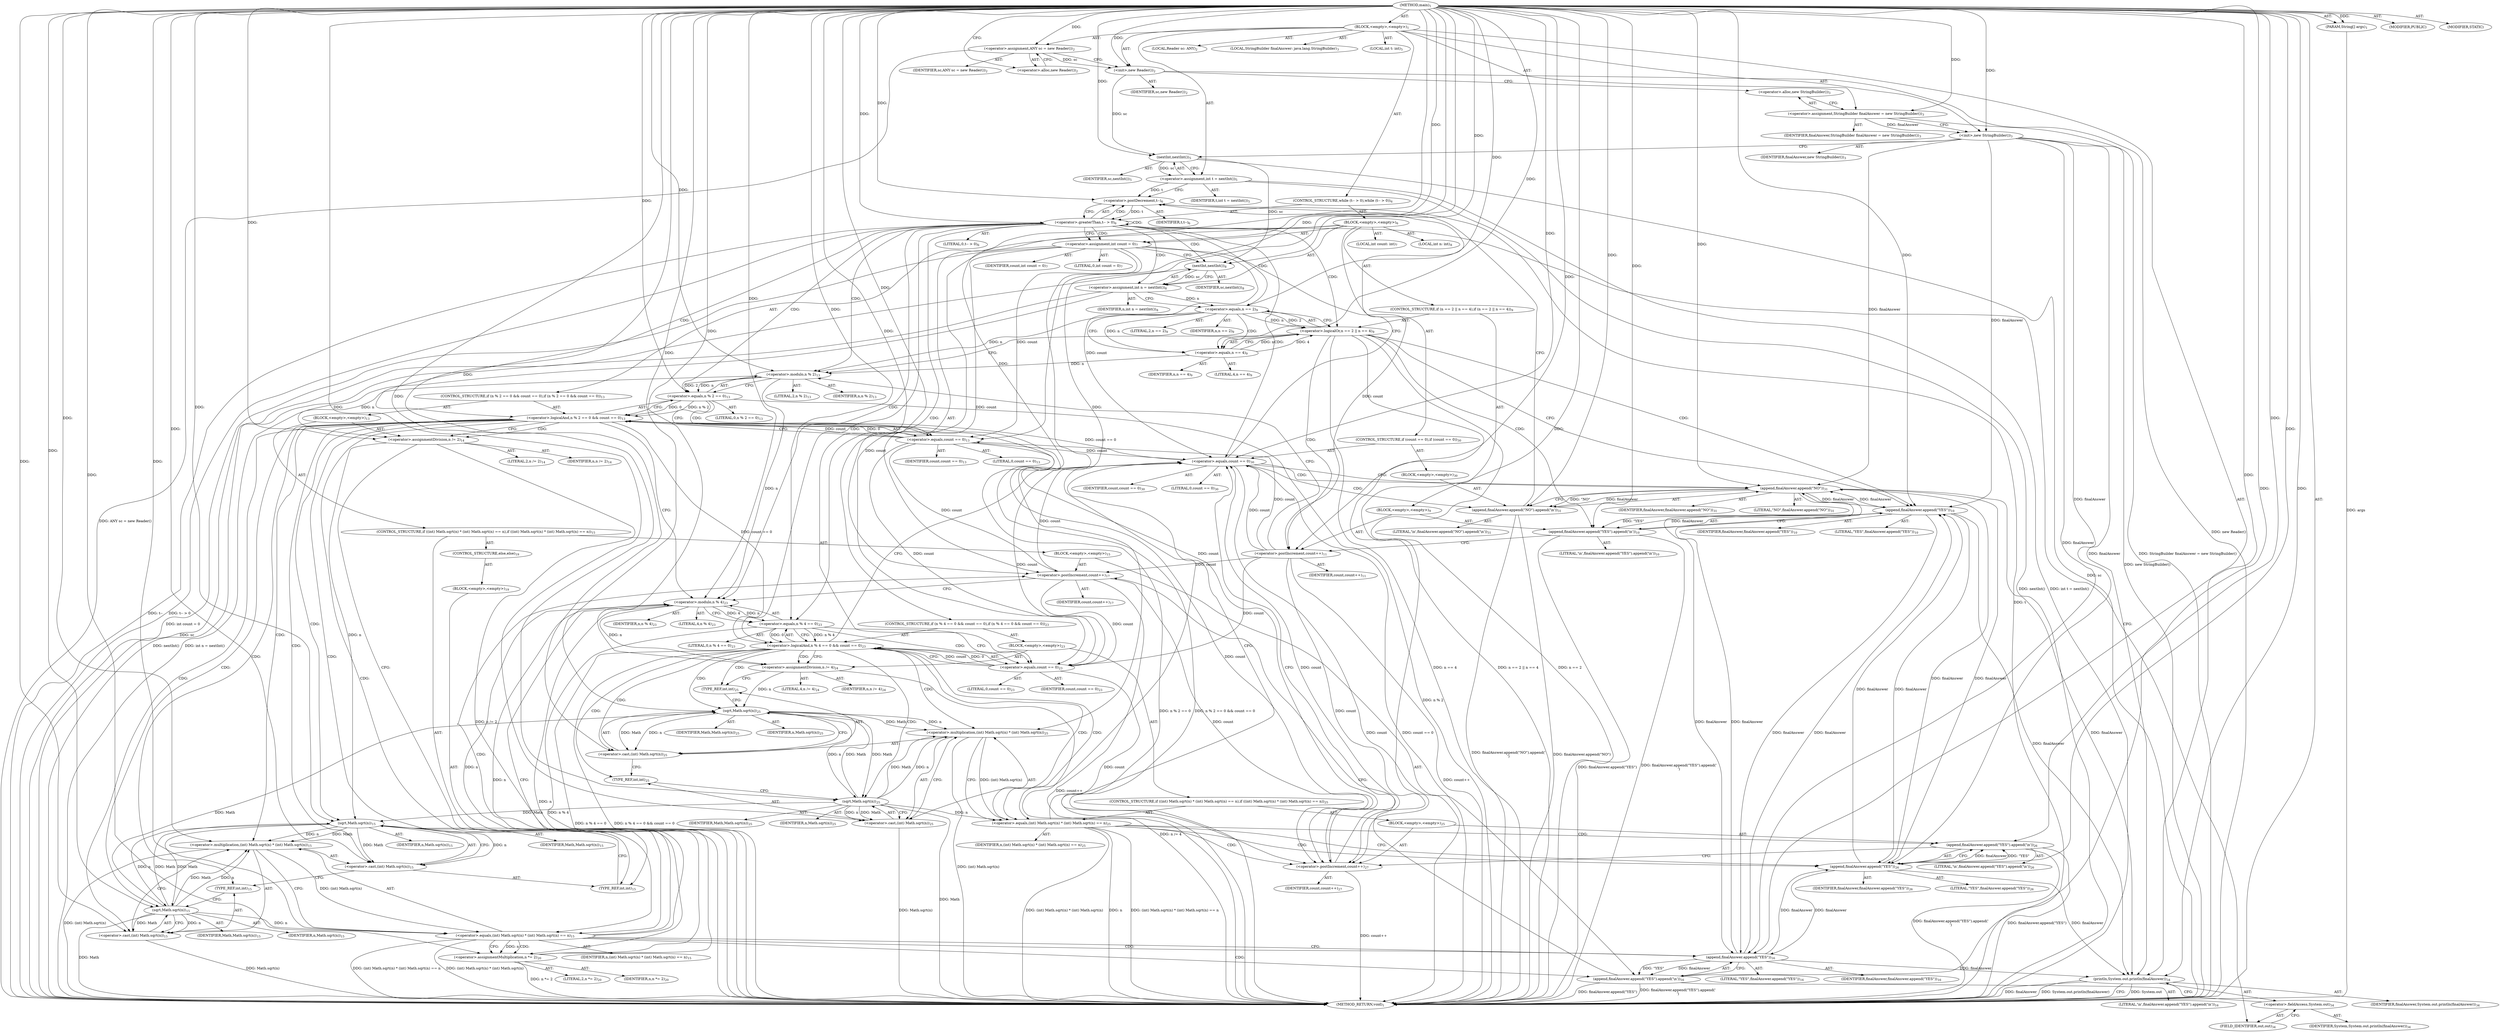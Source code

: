 digraph "main" {  
"21" [label = <(METHOD,main)<SUB>1</SUB>> ]
"22" [label = <(PARAM,String[] args)<SUB>1</SUB>> ]
"23" [label = <(BLOCK,&lt;empty&gt;,&lt;empty&gt;)<SUB>1</SUB>> ]
"4" [label = <(LOCAL,Reader sc: ANY)<SUB>2</SUB>> ]
"24" [label = <(&lt;operator&gt;.assignment,ANY sc = new Reader())<SUB>2</SUB>> ]
"25" [label = <(IDENTIFIER,sc,ANY sc = new Reader())<SUB>2</SUB>> ]
"26" [label = <(&lt;operator&gt;.alloc,new Reader())<SUB>2</SUB>> ]
"27" [label = <(&lt;init&gt;,new Reader())<SUB>2</SUB>> ]
"3" [label = <(IDENTIFIER,sc,new Reader())<SUB>2</SUB>> ]
"6" [label = <(LOCAL,StringBuilder finalAnswer: java.lang.StringBuilder)<SUB>3</SUB>> ]
"28" [label = <(&lt;operator&gt;.assignment,StringBuilder finalAnswer = new StringBuilder())<SUB>3</SUB>> ]
"29" [label = <(IDENTIFIER,finalAnswer,StringBuilder finalAnswer = new StringBuilder())<SUB>3</SUB>> ]
"30" [label = <(&lt;operator&gt;.alloc,new StringBuilder())<SUB>3</SUB>> ]
"31" [label = <(&lt;init&gt;,new StringBuilder())<SUB>3</SUB>> ]
"5" [label = <(IDENTIFIER,finalAnswer,new StringBuilder())<SUB>3</SUB>> ]
"32" [label = <(LOCAL,int t: int)<SUB>5</SUB>> ]
"33" [label = <(&lt;operator&gt;.assignment,int t = nextInt())<SUB>5</SUB>> ]
"34" [label = <(IDENTIFIER,t,int t = nextInt())<SUB>5</SUB>> ]
"35" [label = <(nextInt,nextInt())<SUB>5</SUB>> ]
"36" [label = <(IDENTIFIER,sc,nextInt())<SUB>5</SUB>> ]
"37" [label = <(CONTROL_STRUCTURE,while (t-- &gt; 0),while (t-- &gt; 0))<SUB>6</SUB>> ]
"38" [label = <(&lt;operator&gt;.greaterThan,t-- &gt; 0)<SUB>6</SUB>> ]
"39" [label = <(&lt;operator&gt;.postDecrement,t--)<SUB>6</SUB>> ]
"40" [label = <(IDENTIFIER,t,t--)<SUB>6</SUB>> ]
"41" [label = <(LITERAL,0,t-- &gt; 0)<SUB>6</SUB>> ]
"42" [label = <(BLOCK,&lt;empty&gt;,&lt;empty&gt;)<SUB>6</SUB>> ]
"43" [label = <(LOCAL,int count: int)<SUB>7</SUB>> ]
"44" [label = <(&lt;operator&gt;.assignment,int count = 0)<SUB>7</SUB>> ]
"45" [label = <(IDENTIFIER,count,int count = 0)<SUB>7</SUB>> ]
"46" [label = <(LITERAL,0,int count = 0)<SUB>7</SUB>> ]
"47" [label = <(LOCAL,int n: int)<SUB>8</SUB>> ]
"48" [label = <(&lt;operator&gt;.assignment,int n = nextInt())<SUB>8</SUB>> ]
"49" [label = <(IDENTIFIER,n,int n = nextInt())<SUB>8</SUB>> ]
"50" [label = <(nextInt,nextInt())<SUB>8</SUB>> ]
"51" [label = <(IDENTIFIER,sc,nextInt())<SUB>8</SUB>> ]
"52" [label = <(CONTROL_STRUCTURE,if (n == 2 || n == 4),if (n == 2 || n == 4))<SUB>9</SUB>> ]
"53" [label = <(&lt;operator&gt;.logicalOr,n == 2 || n == 4)<SUB>9</SUB>> ]
"54" [label = <(&lt;operator&gt;.equals,n == 2)<SUB>9</SUB>> ]
"55" [label = <(IDENTIFIER,n,n == 2)<SUB>9</SUB>> ]
"56" [label = <(LITERAL,2,n == 2)<SUB>9</SUB>> ]
"57" [label = <(&lt;operator&gt;.equals,n == 4)<SUB>9</SUB>> ]
"58" [label = <(IDENTIFIER,n,n == 4)<SUB>9</SUB>> ]
"59" [label = <(LITERAL,4,n == 4)<SUB>9</SUB>> ]
"60" [label = <(BLOCK,&lt;empty&gt;,&lt;empty&gt;)<SUB>9</SUB>> ]
"61" [label = <(append,finalAnswer.append(&quot;YES&quot;).append('\n'))<SUB>10</SUB>> ]
"62" [label = <(append,finalAnswer.append(&quot;YES&quot;))<SUB>10</SUB>> ]
"63" [label = <(IDENTIFIER,finalAnswer,finalAnswer.append(&quot;YES&quot;))<SUB>10</SUB>> ]
"64" [label = <(LITERAL,&quot;YES&quot;,finalAnswer.append(&quot;YES&quot;))<SUB>10</SUB>> ]
"65" [label = <(LITERAL,'\n',finalAnswer.append(&quot;YES&quot;).append('\n'))<SUB>10</SUB>> ]
"66" [label = <(&lt;operator&gt;.postIncrement,count++)<SUB>11</SUB>> ]
"67" [label = <(IDENTIFIER,count,count++)<SUB>11</SUB>> ]
"68" [label = <(CONTROL_STRUCTURE,if (n % 2 == 0 &amp;&amp; count == 0),if (n % 2 == 0 &amp;&amp; count == 0))<SUB>13</SUB>> ]
"69" [label = <(&lt;operator&gt;.logicalAnd,n % 2 == 0 &amp;&amp; count == 0)<SUB>13</SUB>> ]
"70" [label = <(&lt;operator&gt;.equals,n % 2 == 0)<SUB>13</SUB>> ]
"71" [label = <(&lt;operator&gt;.modulo,n % 2)<SUB>13</SUB>> ]
"72" [label = <(IDENTIFIER,n,n % 2)<SUB>13</SUB>> ]
"73" [label = <(LITERAL,2,n % 2)<SUB>13</SUB>> ]
"74" [label = <(LITERAL,0,n % 2 == 0)<SUB>13</SUB>> ]
"75" [label = <(&lt;operator&gt;.equals,count == 0)<SUB>13</SUB>> ]
"76" [label = <(IDENTIFIER,count,count == 0)<SUB>13</SUB>> ]
"77" [label = <(LITERAL,0,count == 0)<SUB>13</SUB>> ]
"78" [label = <(BLOCK,&lt;empty&gt;,&lt;empty&gt;)<SUB>13</SUB>> ]
"79" [label = <(&lt;operator&gt;.assignmentDivision,n /= 2)<SUB>14</SUB>> ]
"80" [label = <(IDENTIFIER,n,n /= 2)<SUB>14</SUB>> ]
"81" [label = <(LITERAL,2,n /= 2)<SUB>14</SUB>> ]
"82" [label = <(CONTROL_STRUCTURE,if ((int) Math.sqrt(n) * (int) Math.sqrt(n) == n),if ((int) Math.sqrt(n) * (int) Math.sqrt(n) == n))<SUB>15</SUB>> ]
"83" [label = <(&lt;operator&gt;.equals,(int) Math.sqrt(n) * (int) Math.sqrt(n) == n)<SUB>15</SUB>> ]
"84" [label = <(&lt;operator&gt;.multiplication,(int) Math.sqrt(n) * (int) Math.sqrt(n))<SUB>15</SUB>> ]
"85" [label = <(&lt;operator&gt;.cast,(int) Math.sqrt(n))<SUB>15</SUB>> ]
"86" [label = <(TYPE_REF,int,int)<SUB>15</SUB>> ]
"87" [label = <(sqrt,Math.sqrt(n))<SUB>15</SUB>> ]
"88" [label = <(IDENTIFIER,Math,Math.sqrt(n))<SUB>15</SUB>> ]
"89" [label = <(IDENTIFIER,n,Math.sqrt(n))<SUB>15</SUB>> ]
"90" [label = <(&lt;operator&gt;.cast,(int) Math.sqrt(n))<SUB>15</SUB>> ]
"91" [label = <(TYPE_REF,int,int)<SUB>15</SUB>> ]
"92" [label = <(sqrt,Math.sqrt(n))<SUB>15</SUB>> ]
"93" [label = <(IDENTIFIER,Math,Math.sqrt(n))<SUB>15</SUB>> ]
"94" [label = <(IDENTIFIER,n,Math.sqrt(n))<SUB>15</SUB>> ]
"95" [label = <(IDENTIFIER,n,(int) Math.sqrt(n) * (int) Math.sqrt(n) == n)<SUB>15</SUB>> ]
"96" [label = <(BLOCK,&lt;empty&gt;,&lt;empty&gt;)<SUB>15</SUB>> ]
"97" [label = <(append,finalAnswer.append(&quot;YES&quot;).append('\n'))<SUB>16</SUB>> ]
"98" [label = <(append,finalAnswer.append(&quot;YES&quot;))<SUB>16</SUB>> ]
"99" [label = <(IDENTIFIER,finalAnswer,finalAnswer.append(&quot;YES&quot;))<SUB>16</SUB>> ]
"100" [label = <(LITERAL,&quot;YES&quot;,finalAnswer.append(&quot;YES&quot;))<SUB>16</SUB>> ]
"101" [label = <(LITERAL,'\n',finalAnswer.append(&quot;YES&quot;).append('\n'))<SUB>16</SUB>> ]
"102" [label = <(&lt;operator&gt;.postIncrement,count++)<SUB>17</SUB>> ]
"103" [label = <(IDENTIFIER,count,count++)<SUB>17</SUB>> ]
"104" [label = <(CONTROL_STRUCTURE,else,else)<SUB>19</SUB>> ]
"105" [label = <(BLOCK,&lt;empty&gt;,&lt;empty&gt;)<SUB>19</SUB>> ]
"106" [label = <(&lt;operator&gt;.assignmentMultiplication,n *= 2)<SUB>20</SUB>> ]
"107" [label = <(IDENTIFIER,n,n *= 2)<SUB>20</SUB>> ]
"108" [label = <(LITERAL,2,n *= 2)<SUB>20</SUB>> ]
"109" [label = <(CONTROL_STRUCTURE,if (n % 4 == 0 &amp;&amp; count == 0),if (n % 4 == 0 &amp;&amp; count == 0))<SUB>23</SUB>> ]
"110" [label = <(&lt;operator&gt;.logicalAnd,n % 4 == 0 &amp;&amp; count == 0)<SUB>23</SUB>> ]
"111" [label = <(&lt;operator&gt;.equals,n % 4 == 0)<SUB>23</SUB>> ]
"112" [label = <(&lt;operator&gt;.modulo,n % 4)<SUB>23</SUB>> ]
"113" [label = <(IDENTIFIER,n,n % 4)<SUB>23</SUB>> ]
"114" [label = <(LITERAL,4,n % 4)<SUB>23</SUB>> ]
"115" [label = <(LITERAL,0,n % 4 == 0)<SUB>23</SUB>> ]
"116" [label = <(&lt;operator&gt;.equals,count == 0)<SUB>23</SUB>> ]
"117" [label = <(IDENTIFIER,count,count == 0)<SUB>23</SUB>> ]
"118" [label = <(LITERAL,0,count == 0)<SUB>23</SUB>> ]
"119" [label = <(BLOCK,&lt;empty&gt;,&lt;empty&gt;)<SUB>23</SUB>> ]
"120" [label = <(&lt;operator&gt;.assignmentDivision,n /= 4)<SUB>24</SUB>> ]
"121" [label = <(IDENTIFIER,n,n /= 4)<SUB>24</SUB>> ]
"122" [label = <(LITERAL,4,n /= 4)<SUB>24</SUB>> ]
"123" [label = <(CONTROL_STRUCTURE,if ((int) Math.sqrt(n) * (int) Math.sqrt(n) == n),if ((int) Math.sqrt(n) * (int) Math.sqrt(n) == n))<SUB>25</SUB>> ]
"124" [label = <(&lt;operator&gt;.equals,(int) Math.sqrt(n) * (int) Math.sqrt(n) == n)<SUB>25</SUB>> ]
"125" [label = <(&lt;operator&gt;.multiplication,(int) Math.sqrt(n) * (int) Math.sqrt(n))<SUB>25</SUB>> ]
"126" [label = <(&lt;operator&gt;.cast,(int) Math.sqrt(n))<SUB>25</SUB>> ]
"127" [label = <(TYPE_REF,int,int)<SUB>25</SUB>> ]
"128" [label = <(sqrt,Math.sqrt(n))<SUB>25</SUB>> ]
"129" [label = <(IDENTIFIER,Math,Math.sqrt(n))<SUB>25</SUB>> ]
"130" [label = <(IDENTIFIER,n,Math.sqrt(n))<SUB>25</SUB>> ]
"131" [label = <(&lt;operator&gt;.cast,(int) Math.sqrt(n))<SUB>25</SUB>> ]
"132" [label = <(TYPE_REF,int,int)<SUB>25</SUB>> ]
"133" [label = <(sqrt,Math.sqrt(n))<SUB>25</SUB>> ]
"134" [label = <(IDENTIFIER,Math,Math.sqrt(n))<SUB>25</SUB>> ]
"135" [label = <(IDENTIFIER,n,Math.sqrt(n))<SUB>25</SUB>> ]
"136" [label = <(IDENTIFIER,n,(int) Math.sqrt(n) * (int) Math.sqrt(n) == n)<SUB>25</SUB>> ]
"137" [label = <(BLOCK,&lt;empty&gt;,&lt;empty&gt;)<SUB>25</SUB>> ]
"138" [label = <(append,finalAnswer.append(&quot;YES&quot;).append('\n'))<SUB>26</SUB>> ]
"139" [label = <(append,finalAnswer.append(&quot;YES&quot;))<SUB>26</SUB>> ]
"140" [label = <(IDENTIFIER,finalAnswer,finalAnswer.append(&quot;YES&quot;))<SUB>26</SUB>> ]
"141" [label = <(LITERAL,&quot;YES&quot;,finalAnswer.append(&quot;YES&quot;))<SUB>26</SUB>> ]
"142" [label = <(LITERAL,'\n',finalAnswer.append(&quot;YES&quot;).append('\n'))<SUB>26</SUB>> ]
"143" [label = <(&lt;operator&gt;.postIncrement,count++)<SUB>27</SUB>> ]
"144" [label = <(IDENTIFIER,count,count++)<SUB>27</SUB>> ]
"145" [label = <(CONTROL_STRUCTURE,if (count == 0),if (count == 0))<SUB>30</SUB>> ]
"146" [label = <(&lt;operator&gt;.equals,count == 0)<SUB>30</SUB>> ]
"147" [label = <(IDENTIFIER,count,count == 0)<SUB>30</SUB>> ]
"148" [label = <(LITERAL,0,count == 0)<SUB>30</SUB>> ]
"149" [label = <(BLOCK,&lt;empty&gt;,&lt;empty&gt;)<SUB>30</SUB>> ]
"150" [label = <(append,finalAnswer.append(&quot;NO&quot;).append('\n'))<SUB>31</SUB>> ]
"151" [label = <(append,finalAnswer.append(&quot;NO&quot;))<SUB>31</SUB>> ]
"152" [label = <(IDENTIFIER,finalAnswer,finalAnswer.append(&quot;NO&quot;))<SUB>31</SUB>> ]
"153" [label = <(LITERAL,&quot;NO&quot;,finalAnswer.append(&quot;NO&quot;))<SUB>31</SUB>> ]
"154" [label = <(LITERAL,'\n',finalAnswer.append(&quot;NO&quot;).append('\n'))<SUB>31</SUB>> ]
"155" [label = <(println,System.out.println(finalAnswer))<SUB>34</SUB>> ]
"156" [label = <(&lt;operator&gt;.fieldAccess,System.out)<SUB>34</SUB>> ]
"157" [label = <(IDENTIFIER,System,System.out.println(finalAnswer))<SUB>34</SUB>> ]
"158" [label = <(FIELD_IDENTIFIER,out,out)<SUB>34</SUB>> ]
"159" [label = <(IDENTIFIER,finalAnswer,System.out.println(finalAnswer))<SUB>34</SUB>> ]
"160" [label = <(MODIFIER,PUBLIC)> ]
"161" [label = <(MODIFIER,STATIC)> ]
"162" [label = <(METHOD_RETURN,void)<SUB>1</SUB>> ]
  "21" -> "22"  [ label = "AST: "] 
  "21" -> "23"  [ label = "AST: "] 
  "21" -> "160"  [ label = "AST: "] 
  "21" -> "161"  [ label = "AST: "] 
  "21" -> "162"  [ label = "AST: "] 
  "23" -> "4"  [ label = "AST: "] 
  "23" -> "24"  [ label = "AST: "] 
  "23" -> "27"  [ label = "AST: "] 
  "23" -> "6"  [ label = "AST: "] 
  "23" -> "28"  [ label = "AST: "] 
  "23" -> "31"  [ label = "AST: "] 
  "23" -> "32"  [ label = "AST: "] 
  "23" -> "33"  [ label = "AST: "] 
  "23" -> "37"  [ label = "AST: "] 
  "23" -> "155"  [ label = "AST: "] 
  "24" -> "25"  [ label = "AST: "] 
  "24" -> "26"  [ label = "AST: "] 
  "27" -> "3"  [ label = "AST: "] 
  "28" -> "29"  [ label = "AST: "] 
  "28" -> "30"  [ label = "AST: "] 
  "31" -> "5"  [ label = "AST: "] 
  "33" -> "34"  [ label = "AST: "] 
  "33" -> "35"  [ label = "AST: "] 
  "35" -> "36"  [ label = "AST: "] 
  "37" -> "38"  [ label = "AST: "] 
  "37" -> "42"  [ label = "AST: "] 
  "38" -> "39"  [ label = "AST: "] 
  "38" -> "41"  [ label = "AST: "] 
  "39" -> "40"  [ label = "AST: "] 
  "42" -> "43"  [ label = "AST: "] 
  "42" -> "44"  [ label = "AST: "] 
  "42" -> "47"  [ label = "AST: "] 
  "42" -> "48"  [ label = "AST: "] 
  "42" -> "52"  [ label = "AST: "] 
  "42" -> "68"  [ label = "AST: "] 
  "42" -> "109"  [ label = "AST: "] 
  "42" -> "145"  [ label = "AST: "] 
  "44" -> "45"  [ label = "AST: "] 
  "44" -> "46"  [ label = "AST: "] 
  "48" -> "49"  [ label = "AST: "] 
  "48" -> "50"  [ label = "AST: "] 
  "50" -> "51"  [ label = "AST: "] 
  "52" -> "53"  [ label = "AST: "] 
  "52" -> "60"  [ label = "AST: "] 
  "53" -> "54"  [ label = "AST: "] 
  "53" -> "57"  [ label = "AST: "] 
  "54" -> "55"  [ label = "AST: "] 
  "54" -> "56"  [ label = "AST: "] 
  "57" -> "58"  [ label = "AST: "] 
  "57" -> "59"  [ label = "AST: "] 
  "60" -> "61"  [ label = "AST: "] 
  "60" -> "66"  [ label = "AST: "] 
  "61" -> "62"  [ label = "AST: "] 
  "61" -> "65"  [ label = "AST: "] 
  "62" -> "63"  [ label = "AST: "] 
  "62" -> "64"  [ label = "AST: "] 
  "66" -> "67"  [ label = "AST: "] 
  "68" -> "69"  [ label = "AST: "] 
  "68" -> "78"  [ label = "AST: "] 
  "69" -> "70"  [ label = "AST: "] 
  "69" -> "75"  [ label = "AST: "] 
  "70" -> "71"  [ label = "AST: "] 
  "70" -> "74"  [ label = "AST: "] 
  "71" -> "72"  [ label = "AST: "] 
  "71" -> "73"  [ label = "AST: "] 
  "75" -> "76"  [ label = "AST: "] 
  "75" -> "77"  [ label = "AST: "] 
  "78" -> "79"  [ label = "AST: "] 
  "78" -> "82"  [ label = "AST: "] 
  "79" -> "80"  [ label = "AST: "] 
  "79" -> "81"  [ label = "AST: "] 
  "82" -> "83"  [ label = "AST: "] 
  "82" -> "96"  [ label = "AST: "] 
  "82" -> "104"  [ label = "AST: "] 
  "83" -> "84"  [ label = "AST: "] 
  "83" -> "95"  [ label = "AST: "] 
  "84" -> "85"  [ label = "AST: "] 
  "84" -> "90"  [ label = "AST: "] 
  "85" -> "86"  [ label = "AST: "] 
  "85" -> "87"  [ label = "AST: "] 
  "87" -> "88"  [ label = "AST: "] 
  "87" -> "89"  [ label = "AST: "] 
  "90" -> "91"  [ label = "AST: "] 
  "90" -> "92"  [ label = "AST: "] 
  "92" -> "93"  [ label = "AST: "] 
  "92" -> "94"  [ label = "AST: "] 
  "96" -> "97"  [ label = "AST: "] 
  "96" -> "102"  [ label = "AST: "] 
  "97" -> "98"  [ label = "AST: "] 
  "97" -> "101"  [ label = "AST: "] 
  "98" -> "99"  [ label = "AST: "] 
  "98" -> "100"  [ label = "AST: "] 
  "102" -> "103"  [ label = "AST: "] 
  "104" -> "105"  [ label = "AST: "] 
  "105" -> "106"  [ label = "AST: "] 
  "106" -> "107"  [ label = "AST: "] 
  "106" -> "108"  [ label = "AST: "] 
  "109" -> "110"  [ label = "AST: "] 
  "109" -> "119"  [ label = "AST: "] 
  "110" -> "111"  [ label = "AST: "] 
  "110" -> "116"  [ label = "AST: "] 
  "111" -> "112"  [ label = "AST: "] 
  "111" -> "115"  [ label = "AST: "] 
  "112" -> "113"  [ label = "AST: "] 
  "112" -> "114"  [ label = "AST: "] 
  "116" -> "117"  [ label = "AST: "] 
  "116" -> "118"  [ label = "AST: "] 
  "119" -> "120"  [ label = "AST: "] 
  "119" -> "123"  [ label = "AST: "] 
  "120" -> "121"  [ label = "AST: "] 
  "120" -> "122"  [ label = "AST: "] 
  "123" -> "124"  [ label = "AST: "] 
  "123" -> "137"  [ label = "AST: "] 
  "124" -> "125"  [ label = "AST: "] 
  "124" -> "136"  [ label = "AST: "] 
  "125" -> "126"  [ label = "AST: "] 
  "125" -> "131"  [ label = "AST: "] 
  "126" -> "127"  [ label = "AST: "] 
  "126" -> "128"  [ label = "AST: "] 
  "128" -> "129"  [ label = "AST: "] 
  "128" -> "130"  [ label = "AST: "] 
  "131" -> "132"  [ label = "AST: "] 
  "131" -> "133"  [ label = "AST: "] 
  "133" -> "134"  [ label = "AST: "] 
  "133" -> "135"  [ label = "AST: "] 
  "137" -> "138"  [ label = "AST: "] 
  "137" -> "143"  [ label = "AST: "] 
  "138" -> "139"  [ label = "AST: "] 
  "138" -> "142"  [ label = "AST: "] 
  "139" -> "140"  [ label = "AST: "] 
  "139" -> "141"  [ label = "AST: "] 
  "143" -> "144"  [ label = "AST: "] 
  "145" -> "146"  [ label = "AST: "] 
  "145" -> "149"  [ label = "AST: "] 
  "146" -> "147"  [ label = "AST: "] 
  "146" -> "148"  [ label = "AST: "] 
  "149" -> "150"  [ label = "AST: "] 
  "150" -> "151"  [ label = "AST: "] 
  "150" -> "154"  [ label = "AST: "] 
  "151" -> "152"  [ label = "AST: "] 
  "151" -> "153"  [ label = "AST: "] 
  "155" -> "156"  [ label = "AST: "] 
  "155" -> "159"  [ label = "AST: "] 
  "156" -> "157"  [ label = "AST: "] 
  "156" -> "158"  [ label = "AST: "] 
  "24" -> "27"  [ label = "CFG: "] 
  "27" -> "30"  [ label = "CFG: "] 
  "28" -> "31"  [ label = "CFG: "] 
  "31" -> "35"  [ label = "CFG: "] 
  "33" -> "39"  [ label = "CFG: "] 
  "155" -> "162"  [ label = "CFG: "] 
  "26" -> "24"  [ label = "CFG: "] 
  "30" -> "28"  [ label = "CFG: "] 
  "35" -> "33"  [ label = "CFG: "] 
  "38" -> "44"  [ label = "CFG: "] 
  "38" -> "158"  [ label = "CFG: "] 
  "156" -> "155"  [ label = "CFG: "] 
  "39" -> "38"  [ label = "CFG: "] 
  "44" -> "50"  [ label = "CFG: "] 
  "48" -> "54"  [ label = "CFG: "] 
  "158" -> "156"  [ label = "CFG: "] 
  "50" -> "48"  [ label = "CFG: "] 
  "53" -> "62"  [ label = "CFG: "] 
  "53" -> "71"  [ label = "CFG: "] 
  "69" -> "79"  [ label = "CFG: "] 
  "69" -> "112"  [ label = "CFG: "] 
  "110" -> "120"  [ label = "CFG: "] 
  "110" -> "146"  [ label = "CFG: "] 
  "146" -> "39"  [ label = "CFG: "] 
  "146" -> "151"  [ label = "CFG: "] 
  "54" -> "53"  [ label = "CFG: "] 
  "54" -> "57"  [ label = "CFG: "] 
  "57" -> "53"  [ label = "CFG: "] 
  "61" -> "66"  [ label = "CFG: "] 
  "66" -> "71"  [ label = "CFG: "] 
  "70" -> "69"  [ label = "CFG: "] 
  "70" -> "75"  [ label = "CFG: "] 
  "75" -> "69"  [ label = "CFG: "] 
  "79" -> "86"  [ label = "CFG: "] 
  "111" -> "110"  [ label = "CFG: "] 
  "111" -> "116"  [ label = "CFG: "] 
  "116" -> "110"  [ label = "CFG: "] 
  "120" -> "127"  [ label = "CFG: "] 
  "150" -> "39"  [ label = "CFG: "] 
  "62" -> "61"  [ label = "CFG: "] 
  "71" -> "70"  [ label = "CFG: "] 
  "83" -> "98"  [ label = "CFG: "] 
  "83" -> "106"  [ label = "CFG: "] 
  "112" -> "111"  [ label = "CFG: "] 
  "124" -> "139"  [ label = "CFG: "] 
  "124" -> "146"  [ label = "CFG: "] 
  "151" -> "150"  [ label = "CFG: "] 
  "84" -> "83"  [ label = "CFG: "] 
  "97" -> "102"  [ label = "CFG: "] 
  "102" -> "112"  [ label = "CFG: "] 
  "125" -> "124"  [ label = "CFG: "] 
  "138" -> "143"  [ label = "CFG: "] 
  "143" -> "146"  [ label = "CFG: "] 
  "85" -> "91"  [ label = "CFG: "] 
  "90" -> "84"  [ label = "CFG: "] 
  "98" -> "97"  [ label = "CFG: "] 
  "106" -> "112"  [ label = "CFG: "] 
  "126" -> "132"  [ label = "CFG: "] 
  "131" -> "125"  [ label = "CFG: "] 
  "139" -> "138"  [ label = "CFG: "] 
  "86" -> "87"  [ label = "CFG: "] 
  "87" -> "85"  [ label = "CFG: "] 
  "91" -> "92"  [ label = "CFG: "] 
  "92" -> "90"  [ label = "CFG: "] 
  "127" -> "128"  [ label = "CFG: "] 
  "128" -> "126"  [ label = "CFG: "] 
  "132" -> "133"  [ label = "CFG: "] 
  "133" -> "131"  [ label = "CFG: "] 
  "21" -> "26"  [ label = "CFG: "] 
  "22" -> "162"  [ label = "DDG: args"] 
  "24" -> "162"  [ label = "DDG: ANY sc = new Reader()"] 
  "27" -> "162"  [ label = "DDG: new Reader()"] 
  "28" -> "162"  [ label = "DDG: StringBuilder finalAnswer = new StringBuilder()"] 
  "31" -> "162"  [ label = "DDG: new StringBuilder()"] 
  "35" -> "162"  [ label = "DDG: sc"] 
  "33" -> "162"  [ label = "DDG: nextInt()"] 
  "33" -> "162"  [ label = "DDG: int t = nextInt()"] 
  "39" -> "162"  [ label = "DDG: t"] 
  "38" -> "162"  [ label = "DDG: t--"] 
  "38" -> "162"  [ label = "DDG: t-- &gt; 0"] 
  "155" -> "162"  [ label = "DDG: System.out"] 
  "155" -> "162"  [ label = "DDG: finalAnswer"] 
  "155" -> "162"  [ label = "DDG: System.out.println(finalAnswer)"] 
  "44" -> "162"  [ label = "DDG: int count = 0"] 
  "50" -> "162"  [ label = "DDG: sc"] 
  "48" -> "162"  [ label = "DDG: nextInt()"] 
  "48" -> "162"  [ label = "DDG: int n = nextInt()"] 
  "53" -> "162"  [ label = "DDG: n == 2"] 
  "53" -> "162"  [ label = "DDG: n == 4"] 
  "53" -> "162"  [ label = "DDG: n == 2 || n == 4"] 
  "61" -> "162"  [ label = "DDG: finalAnswer.append(&quot;YES&quot;)"] 
  "61" -> "162"  [ label = "DDG: finalAnswer.append(&quot;YES&quot;).append('\n')"] 
  "66" -> "162"  [ label = "DDG: count++"] 
  "70" -> "162"  [ label = "DDG: n % 2"] 
  "69" -> "162"  [ label = "DDG: n % 2 == 0"] 
  "69" -> "162"  [ label = "DDG: n % 2 == 0 &amp;&amp; count == 0"] 
  "79" -> "162"  [ label = "DDG: n /= 2"] 
  "84" -> "162"  [ label = "DDG: (int) Math.sqrt(n)"] 
  "92" -> "162"  [ label = "DDG: Math"] 
  "90" -> "162"  [ label = "DDG: Math.sqrt(n)"] 
  "83" -> "162"  [ label = "DDG: (int) Math.sqrt(n) * (int) Math.sqrt(n)"] 
  "83" -> "162"  [ label = "DDG: (int) Math.sqrt(n) * (int) Math.sqrt(n) == n"] 
  "106" -> "162"  [ label = "DDG: n *= 2"] 
  "97" -> "162"  [ label = "DDG: finalAnswer.append(&quot;YES&quot;)"] 
  "97" -> "162"  [ label = "DDG: finalAnswer.append(&quot;YES&quot;).append('\n')"] 
  "102" -> "162"  [ label = "DDG: count++"] 
  "112" -> "162"  [ label = "DDG: n"] 
  "111" -> "162"  [ label = "DDG: n % 4"] 
  "110" -> "162"  [ label = "DDG: n % 4 == 0"] 
  "110" -> "162"  [ label = "DDG: n % 4 == 0 &amp;&amp; count == 0"] 
  "120" -> "162"  [ label = "DDG: n /= 4"] 
  "125" -> "162"  [ label = "DDG: (int) Math.sqrt(n)"] 
  "133" -> "162"  [ label = "DDG: Math"] 
  "131" -> "162"  [ label = "DDG: Math.sqrt(n)"] 
  "124" -> "162"  [ label = "DDG: (int) Math.sqrt(n) * (int) Math.sqrt(n)"] 
  "124" -> "162"  [ label = "DDG: n"] 
  "124" -> "162"  [ label = "DDG: (int) Math.sqrt(n) * (int) Math.sqrt(n) == n"] 
  "138" -> "162"  [ label = "DDG: finalAnswer.append(&quot;YES&quot;)"] 
  "138" -> "162"  [ label = "DDG: finalAnswer.append(&quot;YES&quot;).append('\n')"] 
  "143" -> "162"  [ label = "DDG: count++"] 
  "146" -> "162"  [ label = "DDG: count"] 
  "146" -> "162"  [ label = "DDG: count == 0"] 
  "150" -> "162"  [ label = "DDG: finalAnswer.append(&quot;NO&quot;)"] 
  "150" -> "162"  [ label = "DDG: finalAnswer.append(&quot;NO&quot;).append('\n')"] 
  "21" -> "22"  [ label = "DDG: "] 
  "21" -> "24"  [ label = "DDG: "] 
  "21" -> "28"  [ label = "DDG: "] 
  "35" -> "33"  [ label = "DDG: sc"] 
  "24" -> "27"  [ label = "DDG: sc"] 
  "21" -> "27"  [ label = "DDG: "] 
  "28" -> "31"  [ label = "DDG: finalAnswer"] 
  "21" -> "31"  [ label = "DDG: "] 
  "31" -> "155"  [ label = "DDG: finalAnswer"] 
  "62" -> "155"  [ label = "DDG: finalAnswer"] 
  "98" -> "155"  [ label = "DDG: finalAnswer"] 
  "139" -> "155"  [ label = "DDG: finalAnswer"] 
  "151" -> "155"  [ label = "DDG: finalAnswer"] 
  "21" -> "155"  [ label = "DDG: "] 
  "27" -> "35"  [ label = "DDG: sc"] 
  "21" -> "35"  [ label = "DDG: "] 
  "39" -> "38"  [ label = "DDG: t"] 
  "21" -> "38"  [ label = "DDG: "] 
  "21" -> "44"  [ label = "DDG: "] 
  "50" -> "48"  [ label = "DDG: sc"] 
  "33" -> "39"  [ label = "DDG: t"] 
  "21" -> "39"  [ label = "DDG: "] 
  "35" -> "50"  [ label = "DDG: sc"] 
  "21" -> "50"  [ label = "DDG: "] 
  "54" -> "53"  [ label = "DDG: n"] 
  "54" -> "53"  [ label = "DDG: 2"] 
  "57" -> "53"  [ label = "DDG: n"] 
  "57" -> "53"  [ label = "DDG: 4"] 
  "70" -> "69"  [ label = "DDG: n % 2"] 
  "70" -> "69"  [ label = "DDG: 0"] 
  "75" -> "69"  [ label = "DDG: count"] 
  "75" -> "69"  [ label = "DDG: 0"] 
  "146" -> "69"  [ label = "DDG: count == 0"] 
  "21" -> "79"  [ label = "DDG: "] 
  "111" -> "110"  [ label = "DDG: n % 4"] 
  "111" -> "110"  [ label = "DDG: 0"] 
  "69" -> "110"  [ label = "DDG: count == 0"] 
  "116" -> "110"  [ label = "DDG: count"] 
  "116" -> "110"  [ label = "DDG: 0"] 
  "21" -> "120"  [ label = "DDG: "] 
  "44" -> "146"  [ label = "DDG: count"] 
  "66" -> "146"  [ label = "DDG: count"] 
  "75" -> "146"  [ label = "DDG: count"] 
  "102" -> "146"  [ label = "DDG: count"] 
  "116" -> "146"  [ label = "DDG: count"] 
  "143" -> "146"  [ label = "DDG: count"] 
  "21" -> "146"  [ label = "DDG: "] 
  "48" -> "54"  [ label = "DDG: n"] 
  "21" -> "54"  [ label = "DDG: "] 
  "54" -> "57"  [ label = "DDG: n"] 
  "21" -> "57"  [ label = "DDG: "] 
  "62" -> "61"  [ label = "DDG: finalAnswer"] 
  "62" -> "61"  [ label = "DDG: &quot;YES&quot;"] 
  "21" -> "61"  [ label = "DDG: "] 
  "44" -> "66"  [ label = "DDG: count"] 
  "21" -> "66"  [ label = "DDG: "] 
  "71" -> "70"  [ label = "DDG: n"] 
  "71" -> "70"  [ label = "DDG: 2"] 
  "21" -> "70"  [ label = "DDG: "] 
  "44" -> "75"  [ label = "DDG: count"] 
  "66" -> "75"  [ label = "DDG: count"] 
  "21" -> "75"  [ label = "DDG: "] 
  "71" -> "79"  [ label = "DDG: n"] 
  "112" -> "111"  [ label = "DDG: n"] 
  "112" -> "111"  [ label = "DDG: 4"] 
  "21" -> "111"  [ label = "DDG: "] 
  "44" -> "116"  [ label = "DDG: count"] 
  "66" -> "116"  [ label = "DDG: count"] 
  "75" -> "116"  [ label = "DDG: count"] 
  "102" -> "116"  [ label = "DDG: count"] 
  "21" -> "116"  [ label = "DDG: "] 
  "112" -> "120"  [ label = "DDG: n"] 
  "151" -> "150"  [ label = "DDG: finalAnswer"] 
  "151" -> "150"  [ label = "DDG: &quot;NO&quot;"] 
  "21" -> "150"  [ label = "DDG: "] 
  "31" -> "62"  [ label = "DDG: finalAnswer"] 
  "98" -> "62"  [ label = "DDG: finalAnswer"] 
  "139" -> "62"  [ label = "DDG: finalAnswer"] 
  "151" -> "62"  [ label = "DDG: finalAnswer"] 
  "21" -> "62"  [ label = "DDG: "] 
  "54" -> "71"  [ label = "DDG: n"] 
  "57" -> "71"  [ label = "DDG: n"] 
  "21" -> "71"  [ label = "DDG: "] 
  "84" -> "83"  [ label = "DDG: (int) Math.sqrt(n)"] 
  "92" -> "83"  [ label = "DDG: n"] 
  "21" -> "83"  [ label = "DDG: "] 
  "71" -> "112"  [ label = "DDG: n"] 
  "83" -> "112"  [ label = "DDG: n"] 
  "106" -> "112"  [ label = "DDG: n"] 
  "21" -> "112"  [ label = "DDG: "] 
  "125" -> "124"  [ label = "DDG: (int) Math.sqrt(n)"] 
  "133" -> "124"  [ label = "DDG: n"] 
  "21" -> "124"  [ label = "DDG: "] 
  "31" -> "151"  [ label = "DDG: finalAnswer"] 
  "62" -> "151"  [ label = "DDG: finalAnswer"] 
  "98" -> "151"  [ label = "DDG: finalAnswer"] 
  "139" -> "151"  [ label = "DDG: finalAnswer"] 
  "21" -> "151"  [ label = "DDG: "] 
  "21" -> "84"  [ label = "DDG: "] 
  "87" -> "84"  [ label = "DDG: Math"] 
  "87" -> "84"  [ label = "DDG: n"] 
  "92" -> "84"  [ label = "DDG: Math"] 
  "92" -> "84"  [ label = "DDG: n"] 
  "98" -> "97"  [ label = "DDG: finalAnswer"] 
  "98" -> "97"  [ label = "DDG: &quot;YES&quot;"] 
  "21" -> "97"  [ label = "DDG: "] 
  "44" -> "102"  [ label = "DDG: count"] 
  "66" -> "102"  [ label = "DDG: count"] 
  "75" -> "102"  [ label = "DDG: count"] 
  "21" -> "102"  [ label = "DDG: "] 
  "21" -> "106"  [ label = "DDG: "] 
  "21" -> "125"  [ label = "DDG: "] 
  "128" -> "125"  [ label = "DDG: Math"] 
  "128" -> "125"  [ label = "DDG: n"] 
  "133" -> "125"  [ label = "DDG: Math"] 
  "133" -> "125"  [ label = "DDG: n"] 
  "139" -> "138"  [ label = "DDG: finalAnswer"] 
  "139" -> "138"  [ label = "DDG: &quot;YES&quot;"] 
  "21" -> "138"  [ label = "DDG: "] 
  "44" -> "143"  [ label = "DDG: count"] 
  "66" -> "143"  [ label = "DDG: count"] 
  "75" -> "143"  [ label = "DDG: count"] 
  "102" -> "143"  [ label = "DDG: count"] 
  "116" -> "143"  [ label = "DDG: count"] 
  "21" -> "143"  [ label = "DDG: "] 
  "21" -> "85"  [ label = "DDG: "] 
  "87" -> "85"  [ label = "DDG: Math"] 
  "87" -> "85"  [ label = "DDG: n"] 
  "21" -> "90"  [ label = "DDG: "] 
  "92" -> "90"  [ label = "DDG: Math"] 
  "92" -> "90"  [ label = "DDG: n"] 
  "31" -> "98"  [ label = "DDG: finalAnswer"] 
  "62" -> "98"  [ label = "DDG: finalAnswer"] 
  "139" -> "98"  [ label = "DDG: finalAnswer"] 
  "151" -> "98"  [ label = "DDG: finalAnswer"] 
  "21" -> "98"  [ label = "DDG: "] 
  "83" -> "106"  [ label = "DDG: n"] 
  "21" -> "126"  [ label = "DDG: "] 
  "128" -> "126"  [ label = "DDG: Math"] 
  "128" -> "126"  [ label = "DDG: n"] 
  "21" -> "131"  [ label = "DDG: "] 
  "133" -> "131"  [ label = "DDG: Math"] 
  "133" -> "131"  [ label = "DDG: n"] 
  "31" -> "139"  [ label = "DDG: finalAnswer"] 
  "62" -> "139"  [ label = "DDG: finalAnswer"] 
  "98" -> "139"  [ label = "DDG: finalAnswer"] 
  "151" -> "139"  [ label = "DDG: finalAnswer"] 
  "21" -> "139"  [ label = "DDG: "] 
  "92" -> "87"  [ label = "DDG: Math"] 
  "133" -> "87"  [ label = "DDG: Math"] 
  "21" -> "87"  [ label = "DDG: "] 
  "79" -> "87"  [ label = "DDG: n"] 
  "87" -> "92"  [ label = "DDG: Math"] 
  "21" -> "92"  [ label = "DDG: "] 
  "87" -> "92"  [ label = "DDG: n"] 
  "92" -> "128"  [ label = "DDG: Math"] 
  "133" -> "128"  [ label = "DDG: Math"] 
  "21" -> "128"  [ label = "DDG: "] 
  "120" -> "128"  [ label = "DDG: n"] 
  "128" -> "133"  [ label = "DDG: Math"] 
  "21" -> "133"  [ label = "DDG: "] 
  "128" -> "133"  [ label = "DDG: n"] 
  "38" -> "146"  [ label = "CDG: "] 
  "38" -> "38"  [ label = "CDG: "] 
  "38" -> "69"  [ label = "CDG: "] 
  "38" -> "50"  [ label = "CDG: "] 
  "38" -> "112"  [ label = "CDG: "] 
  "38" -> "44"  [ label = "CDG: "] 
  "38" -> "54"  [ label = "CDG: "] 
  "38" -> "70"  [ label = "CDG: "] 
  "38" -> "111"  [ label = "CDG: "] 
  "38" -> "48"  [ label = "CDG: "] 
  "38" -> "71"  [ label = "CDG: "] 
  "38" -> "53"  [ label = "CDG: "] 
  "38" -> "110"  [ label = "CDG: "] 
  "38" -> "39"  [ label = "CDG: "] 
  "53" -> "61"  [ label = "CDG: "] 
  "53" -> "66"  [ label = "CDG: "] 
  "53" -> "62"  [ label = "CDG: "] 
  "69" -> "84"  [ label = "CDG: "] 
  "69" -> "85"  [ label = "CDG: "] 
  "69" -> "92"  [ label = "CDG: "] 
  "69" -> "87"  [ label = "CDG: "] 
  "69" -> "91"  [ label = "CDG: "] 
  "69" -> "90"  [ label = "CDG: "] 
  "69" -> "79"  [ label = "CDG: "] 
  "69" -> "86"  [ label = "CDG: "] 
  "69" -> "83"  [ label = "CDG: "] 
  "110" -> "120"  [ label = "CDG: "] 
  "110" -> "128"  [ label = "CDG: "] 
  "110" -> "131"  [ label = "CDG: "] 
  "110" -> "132"  [ label = "CDG: "] 
  "110" -> "127"  [ label = "CDG: "] 
  "110" -> "126"  [ label = "CDG: "] 
  "110" -> "124"  [ label = "CDG: "] 
  "110" -> "125"  [ label = "CDG: "] 
  "110" -> "133"  [ label = "CDG: "] 
  "146" -> "150"  [ label = "CDG: "] 
  "146" -> "151"  [ label = "CDG: "] 
  "54" -> "57"  [ label = "CDG: "] 
  "70" -> "75"  [ label = "CDG: "] 
  "111" -> "116"  [ label = "CDG: "] 
  "83" -> "98"  [ label = "CDG: "] 
  "83" -> "102"  [ label = "CDG: "] 
  "83" -> "97"  [ label = "CDG: "] 
  "83" -> "106"  [ label = "CDG: "] 
  "124" -> "138"  [ label = "CDG: "] 
  "124" -> "139"  [ label = "CDG: "] 
  "124" -> "143"  [ label = "CDG: "] 
}

